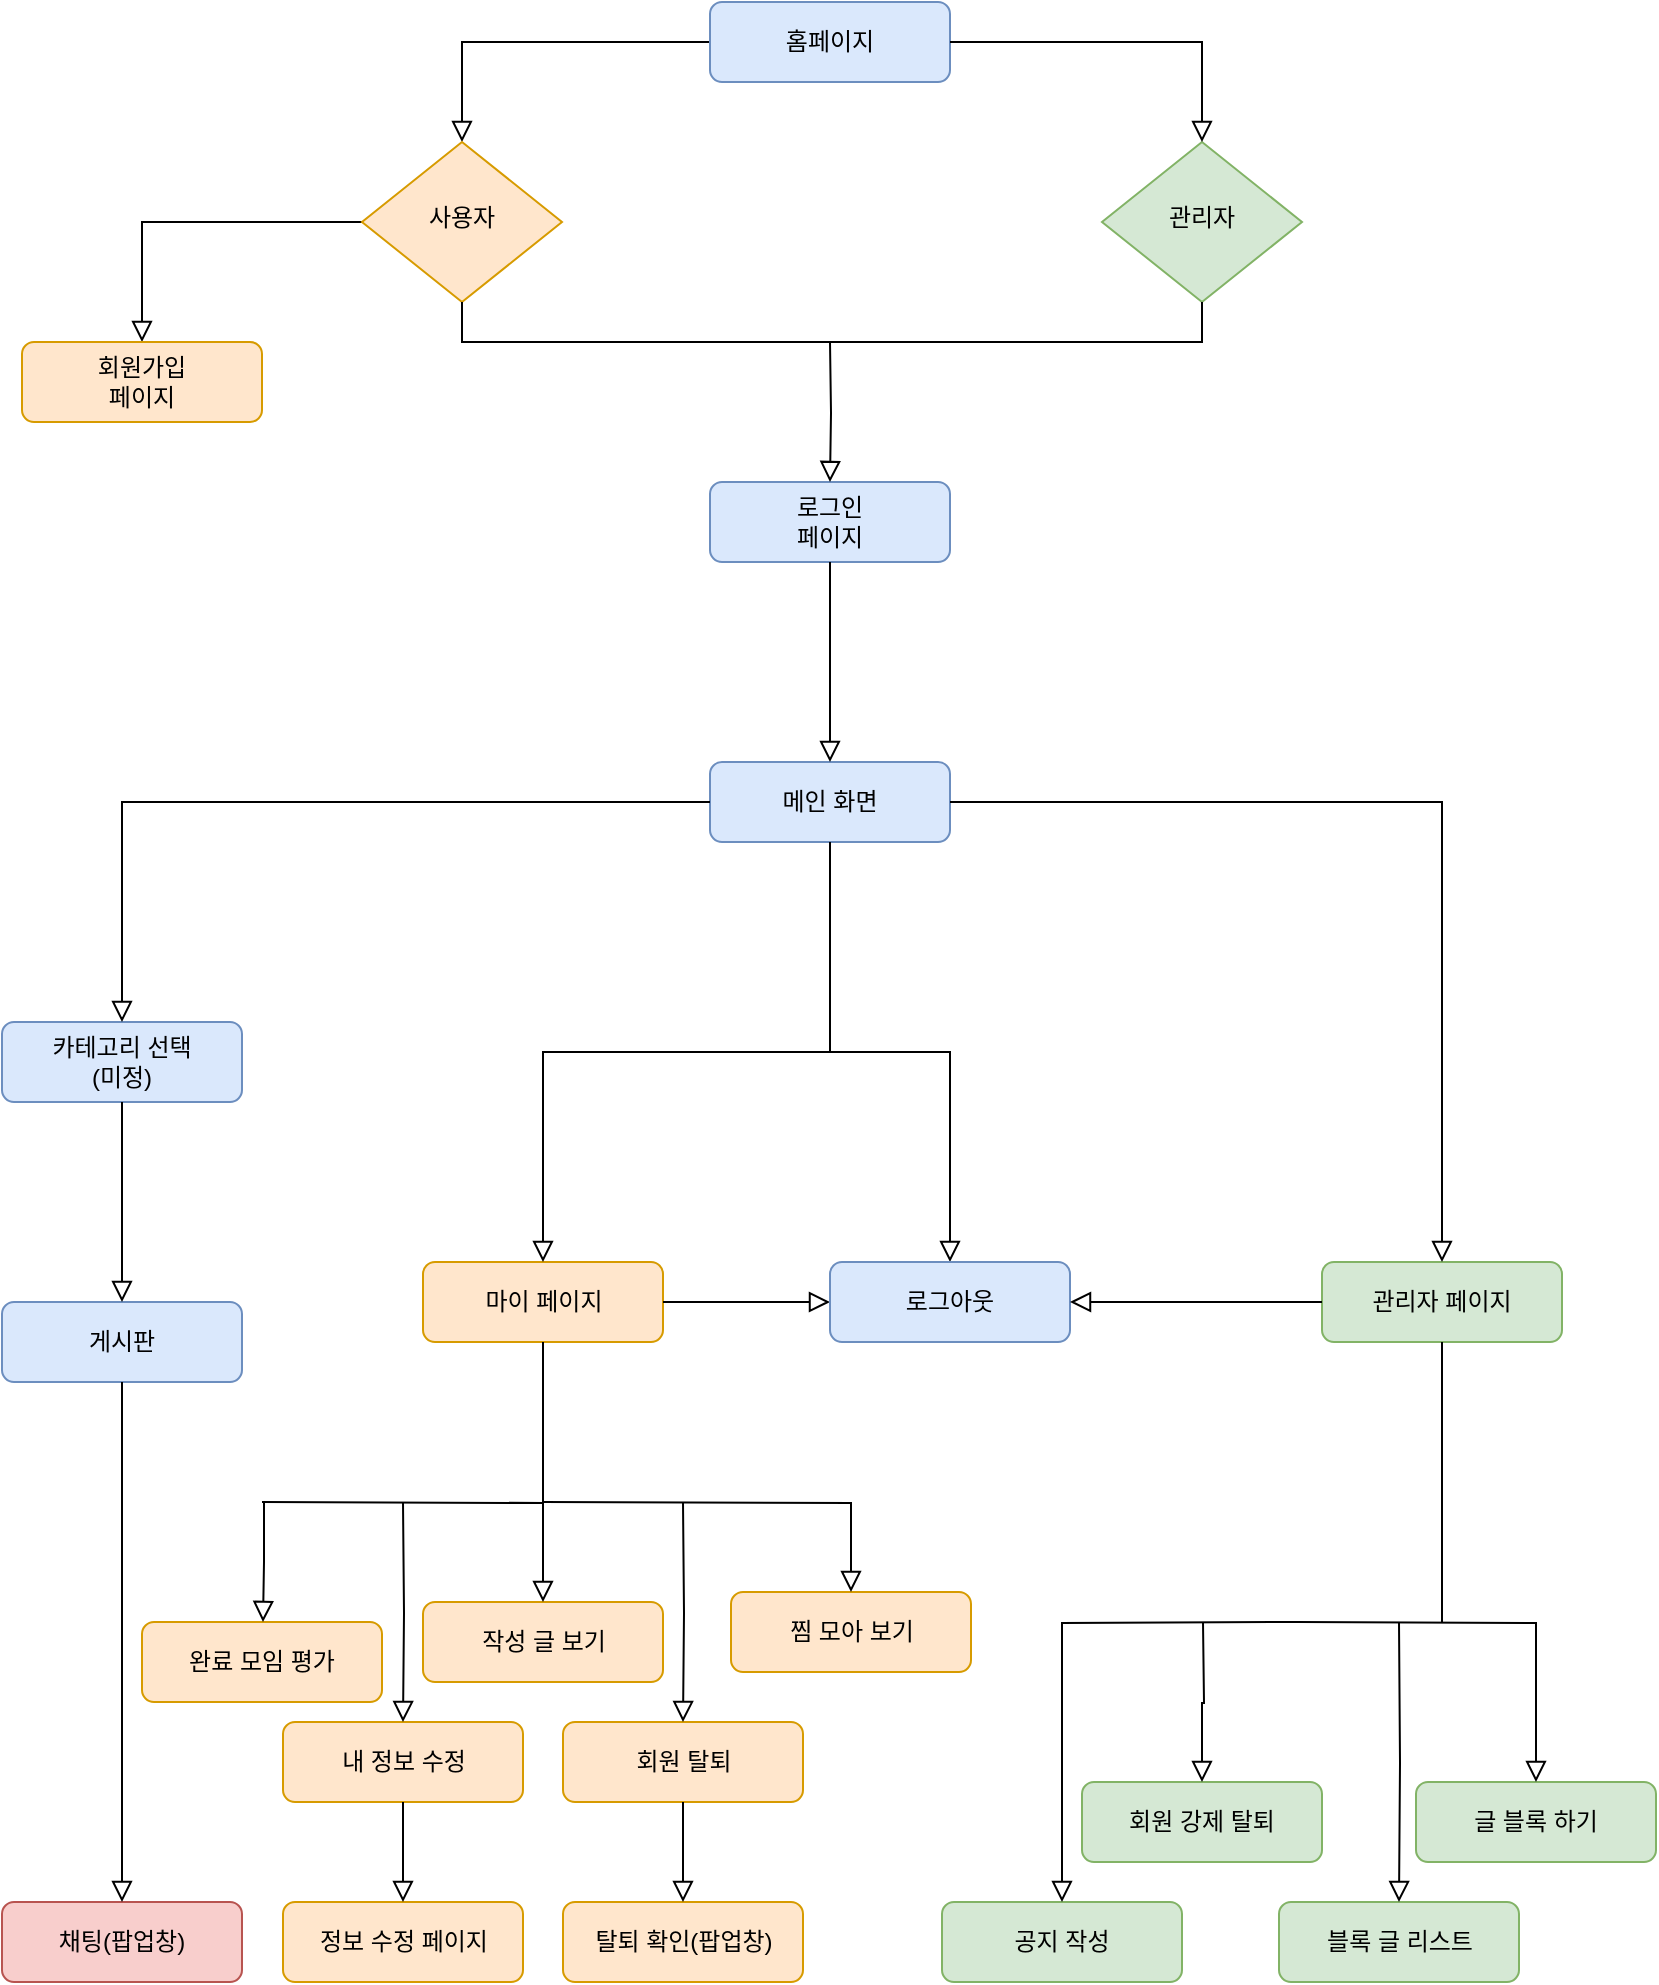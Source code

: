 <mxfile version="17.5.0" type="github">
  <diagram id="C5RBs43oDa-KdzZeNtuy" name="Page-1">
    <mxGraphModel dx="1209" dy="773" grid="1" gridSize="10" guides="1" tooltips="1" connect="1" arrows="1" fold="1" page="1" pageScale="1" pageWidth="827" pageHeight="1169" math="0" shadow="0">
      <root>
        <mxCell id="WIyWlLk6GJQsqaUBKTNV-0" />
        <mxCell id="WIyWlLk6GJQsqaUBKTNV-1" parent="WIyWlLk6GJQsqaUBKTNV-0" />
        <mxCell id="WIyWlLk6GJQsqaUBKTNV-2" value="" style="rounded=0;html=1;jettySize=auto;orthogonalLoop=1;fontSize=11;endArrow=block;endFill=0;endSize=8;strokeWidth=1;shadow=0;labelBackgroundColor=none;edgeStyle=orthogonalEdgeStyle;exitX=0;exitY=0.5;exitDx=0;exitDy=0;" parent="WIyWlLk6GJQsqaUBKTNV-1" source="WIyWlLk6GJQsqaUBKTNV-3" target="WIyWlLk6GJQsqaUBKTNV-6" edge="1">
          <mxGeometry relative="1" as="geometry">
            <mxPoint x="350" y="30" as="sourcePoint" />
          </mxGeometry>
        </mxCell>
        <mxCell id="WIyWlLk6GJQsqaUBKTNV-3" value="홈페이지" style="rounded=1;whiteSpace=wrap;html=1;fontSize=12;glass=0;strokeWidth=1;shadow=0;fillColor=#dae8fc;strokeColor=#6c8ebf;" parent="WIyWlLk6GJQsqaUBKTNV-1" vertex="1">
          <mxGeometry x="354" y="10" width="120" height="40" as="geometry" />
        </mxCell>
        <mxCell id="WIyWlLk6GJQsqaUBKTNV-4" value="" style="rounded=0;html=1;jettySize=auto;orthogonalLoop=1;fontSize=11;endArrow=block;endFill=0;endSize=8;strokeWidth=1;shadow=0;labelBackgroundColor=none;edgeStyle=orthogonalEdgeStyle;entryX=0.5;entryY=0;entryDx=0;entryDy=0;" parent="WIyWlLk6GJQsqaUBKTNV-1" source="WIyWlLk6GJQsqaUBKTNV-6" target="6kUaByh5-gkFW5ITfEK7-3" edge="1">
          <mxGeometry y="20" relative="1" as="geometry">
            <mxPoint as="offset" />
            <mxPoint x="90" y="220" as="targetPoint" />
          </mxGeometry>
        </mxCell>
        <mxCell id="WIyWlLk6GJQsqaUBKTNV-6" value="사용자" style="rhombus;whiteSpace=wrap;html=1;shadow=0;fontFamily=Helvetica;fontSize=12;align=center;strokeWidth=1;spacing=6;spacingTop=-4;fillColor=#ffe6cc;strokeColor=#d79b00;" parent="WIyWlLk6GJQsqaUBKTNV-1" vertex="1">
          <mxGeometry x="180" y="80" width="100" height="80" as="geometry" />
        </mxCell>
        <mxCell id="WIyWlLk6GJQsqaUBKTNV-7" value="공지 작성" style="rounded=1;whiteSpace=wrap;html=1;fontSize=12;glass=0;strokeWidth=1;shadow=0;fillColor=#d5e8d4;strokeColor=#82b366;" parent="WIyWlLk6GJQsqaUBKTNV-1" vertex="1">
          <mxGeometry x="470" y="960" width="120" height="40" as="geometry" />
        </mxCell>
        <mxCell id="WIyWlLk6GJQsqaUBKTNV-12" value="로그인&lt;br&gt;페이지" style="rounded=1;whiteSpace=wrap;html=1;fontSize=12;glass=0;strokeWidth=1;shadow=0;fillColor=#dae8fc;strokeColor=#6c8ebf;" parent="WIyWlLk6GJQsqaUBKTNV-1" vertex="1">
          <mxGeometry x="354" y="250" width="120" height="40" as="geometry" />
        </mxCell>
        <mxCell id="6kUaByh5-gkFW5ITfEK7-0" value="관리자" style="rhombus;whiteSpace=wrap;html=1;shadow=0;fontFamily=Helvetica;fontSize=12;align=center;strokeWidth=1;spacing=6;spacingTop=-4;fillColor=#d5e8d4;strokeColor=#82b366;" vertex="1" parent="WIyWlLk6GJQsqaUBKTNV-1">
          <mxGeometry x="550" y="80" width="100" height="80" as="geometry" />
        </mxCell>
        <mxCell id="6kUaByh5-gkFW5ITfEK7-1" value="" style="rounded=0;html=1;jettySize=auto;orthogonalLoop=1;fontSize=11;endArrow=block;endFill=0;endSize=8;strokeWidth=1;shadow=0;labelBackgroundColor=none;edgeStyle=orthogonalEdgeStyle;exitX=1;exitY=0.5;exitDx=0;exitDy=0;" edge="1" parent="WIyWlLk6GJQsqaUBKTNV-1" source="WIyWlLk6GJQsqaUBKTNV-3" target="6kUaByh5-gkFW5ITfEK7-0">
          <mxGeometry relative="1" as="geometry">
            <mxPoint x="474" y="100" as="sourcePoint" />
            <mxPoint x="220" y="140" as="targetPoint" />
          </mxGeometry>
        </mxCell>
        <mxCell id="6kUaByh5-gkFW5ITfEK7-3" value="회원가입&lt;br&gt;페이지" style="rounded=1;whiteSpace=wrap;html=1;fontSize=12;glass=0;strokeWidth=1;shadow=0;fillColor=#ffe6cc;strokeColor=#d79b00;" vertex="1" parent="WIyWlLk6GJQsqaUBKTNV-1">
          <mxGeometry x="10" y="180" width="120" height="40" as="geometry" />
        </mxCell>
        <mxCell id="6kUaByh5-gkFW5ITfEK7-5" value="메인 화면" style="rounded=1;whiteSpace=wrap;html=1;fontSize=12;glass=0;strokeWidth=1;shadow=0;fillColor=#dae8fc;strokeColor=#6c8ebf;" vertex="1" parent="WIyWlLk6GJQsqaUBKTNV-1">
          <mxGeometry x="354" y="390" width="120" height="40" as="geometry" />
        </mxCell>
        <mxCell id="6kUaByh5-gkFW5ITfEK7-7" value="카테고리 선택&lt;br&gt;(미정)" style="rounded=1;whiteSpace=wrap;html=1;fontSize=12;glass=0;strokeWidth=1;shadow=0;fillColor=#dae8fc;strokeColor=#6c8ebf;" vertex="1" parent="WIyWlLk6GJQsqaUBKTNV-1">
          <mxGeometry y="520" width="120" height="40" as="geometry" />
        </mxCell>
        <mxCell id="6kUaByh5-gkFW5ITfEK7-8" value="마이 페이지" style="rounded=1;whiteSpace=wrap;html=1;fontSize=12;glass=0;strokeWidth=1;shadow=0;fillColor=#ffe6cc;strokeColor=#d79b00;" vertex="1" parent="WIyWlLk6GJQsqaUBKTNV-1">
          <mxGeometry x="210.5" y="640" width="120" height="40" as="geometry" />
        </mxCell>
        <mxCell id="6kUaByh5-gkFW5ITfEK7-9" value="게시판" style="rounded=1;whiteSpace=wrap;html=1;fontSize=12;glass=0;strokeWidth=1;shadow=0;fillColor=#dae8fc;strokeColor=#6c8ebf;" vertex="1" parent="WIyWlLk6GJQsqaUBKTNV-1">
          <mxGeometry y="660" width="120" height="40" as="geometry" />
        </mxCell>
        <mxCell id="6kUaByh5-gkFW5ITfEK7-10" value="채팅(팝업창)" style="rounded=1;whiteSpace=wrap;html=1;fontSize=12;glass=0;strokeWidth=1;shadow=0;fillColor=#f8cecc;strokeColor=#b85450;" vertex="1" parent="WIyWlLk6GJQsqaUBKTNV-1">
          <mxGeometry y="960" width="120" height="40" as="geometry" />
        </mxCell>
        <mxCell id="6kUaByh5-gkFW5ITfEK7-11" value="완료 모임 평가" style="rounded=1;whiteSpace=wrap;html=1;fontSize=12;glass=0;strokeWidth=1;shadow=0;fillColor=#ffe6cc;strokeColor=#d79b00;" vertex="1" parent="WIyWlLk6GJQsqaUBKTNV-1">
          <mxGeometry x="70" y="820" width="120" height="40" as="geometry" />
        </mxCell>
        <mxCell id="6kUaByh5-gkFW5ITfEK7-12" value="작성 글 보기" style="rounded=1;whiteSpace=wrap;html=1;fontSize=12;glass=0;strokeWidth=1;shadow=0;fillColor=#ffe6cc;strokeColor=#d79b00;" vertex="1" parent="WIyWlLk6GJQsqaUBKTNV-1">
          <mxGeometry x="210.5" y="810" width="120" height="40" as="geometry" />
        </mxCell>
        <mxCell id="6kUaByh5-gkFW5ITfEK7-13" value="찜 모아 보기" style="rounded=1;whiteSpace=wrap;html=1;fontSize=12;glass=0;strokeWidth=1;shadow=0;fillColor=#ffe6cc;strokeColor=#d79b00;" vertex="1" parent="WIyWlLk6GJQsqaUBKTNV-1">
          <mxGeometry x="364.5" y="805" width="120" height="40" as="geometry" />
        </mxCell>
        <mxCell id="6kUaByh5-gkFW5ITfEK7-14" value="내 정보 수정" style="rounded=1;whiteSpace=wrap;html=1;fontSize=12;glass=0;strokeWidth=1;shadow=0;fillColor=#ffe6cc;strokeColor=#d79b00;" vertex="1" parent="WIyWlLk6GJQsqaUBKTNV-1">
          <mxGeometry x="140.5" y="870" width="120" height="40" as="geometry" />
        </mxCell>
        <mxCell id="6kUaByh5-gkFW5ITfEK7-15" value="회원 탈퇴" style="rounded=1;whiteSpace=wrap;html=1;fontSize=12;glass=0;strokeWidth=1;shadow=0;fillColor=#ffe6cc;strokeColor=#d79b00;" vertex="1" parent="WIyWlLk6GJQsqaUBKTNV-1">
          <mxGeometry x="280.5" y="870" width="120" height="40" as="geometry" />
        </mxCell>
        <mxCell id="6kUaByh5-gkFW5ITfEK7-16" value="정보 수정 페이지" style="rounded=1;whiteSpace=wrap;html=1;fontSize=12;glass=0;strokeWidth=1;shadow=0;fillColor=#ffe6cc;strokeColor=#d79b00;" vertex="1" parent="WIyWlLk6GJQsqaUBKTNV-1">
          <mxGeometry x="140.5" y="960" width="120" height="40" as="geometry" />
        </mxCell>
        <mxCell id="6kUaByh5-gkFW5ITfEK7-17" value="탈퇴 확인(팝업창)" style="rounded=1;whiteSpace=wrap;html=1;fontSize=12;glass=0;strokeWidth=1;shadow=0;fillColor=#ffe6cc;strokeColor=#d79b00;" vertex="1" parent="WIyWlLk6GJQsqaUBKTNV-1">
          <mxGeometry x="280.5" y="960" width="120" height="40" as="geometry" />
        </mxCell>
        <mxCell id="6kUaByh5-gkFW5ITfEK7-19" value="" style="rounded=0;html=1;jettySize=auto;orthogonalLoop=1;fontSize=11;endArrow=block;endFill=0;endSize=8;strokeWidth=1;shadow=0;labelBackgroundColor=none;edgeStyle=orthogonalEdgeStyle;exitX=0.5;exitY=1;exitDx=0;exitDy=0;" edge="1" parent="WIyWlLk6GJQsqaUBKTNV-1" source="WIyWlLk6GJQsqaUBKTNV-12" target="6kUaByh5-gkFW5ITfEK7-5">
          <mxGeometry relative="1" as="geometry">
            <mxPoint x="100" y="260" as="sourcePoint" />
            <mxPoint x="201" y="259" as="targetPoint" />
          </mxGeometry>
        </mxCell>
        <mxCell id="6kUaByh5-gkFW5ITfEK7-21" value="" style="rounded=0;html=1;jettySize=auto;orthogonalLoop=1;fontSize=11;endArrow=block;endFill=0;endSize=8;strokeWidth=1;shadow=0;labelBackgroundColor=none;edgeStyle=orthogonalEdgeStyle;exitX=0;exitY=0.5;exitDx=0;exitDy=0;" edge="1" parent="WIyWlLk6GJQsqaUBKTNV-1" source="6kUaByh5-gkFW5ITfEK7-5" target="6kUaByh5-gkFW5ITfEK7-7">
          <mxGeometry y="20" relative="1" as="geometry">
            <mxPoint as="offset" />
            <mxPoint x="160" y="470" as="sourcePoint" />
            <mxPoint x="50" y="530" as="targetPoint" />
          </mxGeometry>
        </mxCell>
        <mxCell id="6kUaByh5-gkFW5ITfEK7-22" value="" style="rounded=0;html=1;jettySize=auto;orthogonalLoop=1;fontSize=11;endArrow=block;endFill=0;endSize=8;strokeWidth=1;shadow=0;labelBackgroundColor=none;edgeStyle=orthogonalEdgeStyle;entryX=0.5;entryY=0;entryDx=0;entryDy=0;exitX=0.5;exitY=1;exitDx=0;exitDy=0;" edge="1" parent="WIyWlLk6GJQsqaUBKTNV-1" source="6kUaByh5-gkFW5ITfEK7-5" target="6kUaByh5-gkFW5ITfEK7-6">
          <mxGeometry y="20" relative="1" as="geometry">
            <mxPoint as="offset" />
            <mxPoint x="580" y="460" as="sourcePoint" />
            <mxPoint x="315" y="495" as="targetPoint" />
          </mxGeometry>
        </mxCell>
        <mxCell id="6kUaByh5-gkFW5ITfEK7-23" value="" style="rounded=0;html=1;jettySize=auto;orthogonalLoop=1;fontSize=11;endArrow=block;endFill=0;endSize=8;strokeWidth=1;shadow=0;labelBackgroundColor=none;edgeStyle=orthogonalEdgeStyle;exitX=0.5;exitY=1;exitDx=0;exitDy=0;entryX=0.5;entryY=0;entryDx=0;entryDy=0;" edge="1" parent="WIyWlLk6GJQsqaUBKTNV-1" source="6kUaByh5-gkFW5ITfEK7-5" target="6kUaByh5-gkFW5ITfEK7-8">
          <mxGeometry relative="1" as="geometry">
            <mxPoint x="230" y="458" as="sourcePoint" />
            <mxPoint x="230" y="488" as="targetPoint" />
          </mxGeometry>
        </mxCell>
        <mxCell id="6kUaByh5-gkFW5ITfEK7-26" value="" style="rounded=0;html=1;jettySize=auto;orthogonalLoop=1;fontSize=11;endArrow=block;endFill=0;endSize=8;strokeWidth=1;shadow=0;labelBackgroundColor=none;edgeStyle=orthogonalEdgeStyle;exitX=0.5;exitY=1;exitDx=0;exitDy=0;entryX=0.5;entryY=0;entryDx=0;entryDy=0;" edge="1" parent="WIyWlLk6GJQsqaUBKTNV-1" source="6kUaByh5-gkFW5ITfEK7-7" target="6kUaByh5-gkFW5ITfEK7-9">
          <mxGeometry relative="1" as="geometry">
            <mxPoint x="230" y="570" as="sourcePoint" />
            <mxPoint x="230" y="620" as="targetPoint" />
          </mxGeometry>
        </mxCell>
        <mxCell id="6kUaByh5-gkFW5ITfEK7-27" value="" style="rounded=0;html=1;jettySize=auto;orthogonalLoop=1;fontSize=11;endArrow=block;endFill=0;endSize=8;strokeWidth=1;shadow=0;labelBackgroundColor=none;edgeStyle=orthogonalEdgeStyle;entryX=0.5;entryY=0;entryDx=0;entryDy=0;exitX=0.5;exitY=1;exitDx=0;exitDy=0;" edge="1" parent="WIyWlLk6GJQsqaUBKTNV-1" source="6kUaByh5-gkFW5ITfEK7-9" target="6kUaByh5-gkFW5ITfEK7-10">
          <mxGeometry relative="1" as="geometry">
            <mxPoint x="70" y="700" as="sourcePoint" />
            <mxPoint x="80" y="670" as="targetPoint" />
          </mxGeometry>
        </mxCell>
        <mxCell id="6kUaByh5-gkFW5ITfEK7-29" value="" style="rounded=0;html=1;jettySize=auto;orthogonalLoop=1;fontSize=11;endArrow=block;endFill=0;endSize=8;strokeWidth=1;shadow=0;labelBackgroundColor=none;edgeStyle=orthogonalEdgeStyle;" edge="1" parent="WIyWlLk6GJQsqaUBKTNV-1" target="6kUaByh5-gkFW5ITfEK7-12">
          <mxGeometry relative="1" as="geometry">
            <mxPoint x="130.5" y="760" as="sourcePoint" />
            <mxPoint x="140.5" y="800" as="targetPoint" />
          </mxGeometry>
        </mxCell>
        <mxCell id="6kUaByh5-gkFW5ITfEK7-33" value="" style="rounded=0;html=1;jettySize=auto;orthogonalLoop=1;fontSize=11;endArrow=block;endFill=0;endSize=8;strokeWidth=1;shadow=0;labelBackgroundColor=none;edgeStyle=orthogonalEdgeStyle;entryX=0.5;entryY=0;entryDx=0;entryDy=0;" edge="1" parent="WIyWlLk6GJQsqaUBKTNV-1" target="6kUaByh5-gkFW5ITfEK7-13">
          <mxGeometry relative="1" as="geometry">
            <mxPoint x="270.5" y="760" as="sourcePoint" />
            <mxPoint x="410.5" y="790" as="targetPoint" />
          </mxGeometry>
        </mxCell>
        <mxCell id="6kUaByh5-gkFW5ITfEK7-34" value="" style="rounded=0;html=1;jettySize=auto;orthogonalLoop=1;fontSize=11;endArrow=block;endFill=0;endSize=8;strokeWidth=1;shadow=0;labelBackgroundColor=none;edgeStyle=orthogonalEdgeStyle;exitX=0.5;exitY=1;exitDx=0;exitDy=0;entryX=0.5;entryY=0;entryDx=0;entryDy=0;" edge="1" parent="WIyWlLk6GJQsqaUBKTNV-1" target="6kUaByh5-gkFW5ITfEK7-14">
          <mxGeometry relative="1" as="geometry">
            <mxPoint x="200.5" y="760" as="sourcePoint" />
            <mxPoint x="200.5" y="860" as="targetPoint" />
          </mxGeometry>
        </mxCell>
        <mxCell id="6kUaByh5-gkFW5ITfEK7-35" value="" style="rounded=0;html=1;jettySize=auto;orthogonalLoop=1;fontSize=11;endArrow=block;endFill=0;endSize=8;strokeWidth=1;shadow=0;labelBackgroundColor=none;edgeStyle=orthogonalEdgeStyle;entryX=0.5;entryY=0;entryDx=0;entryDy=0;startArrow=none;" edge="1" parent="WIyWlLk6GJQsqaUBKTNV-1" target="6kUaByh5-gkFW5ITfEK7-15">
          <mxGeometry relative="1" as="geometry">
            <mxPoint x="340.5" y="760" as="sourcePoint" />
            <mxPoint x="340.5" y="870" as="targetPoint" />
          </mxGeometry>
        </mxCell>
        <mxCell id="6kUaByh5-gkFW5ITfEK7-37" value="" style="rounded=0;html=1;jettySize=auto;orthogonalLoop=1;fontSize=11;endArrow=block;endFill=0;endSize=8;strokeWidth=1;shadow=0;labelBackgroundColor=none;edgeStyle=orthogonalEdgeStyle;exitX=0.5;exitY=1;exitDx=0;exitDy=0;entryX=0.5;entryY=0;entryDx=0;entryDy=0;" edge="1" parent="WIyWlLk6GJQsqaUBKTNV-1" source="6kUaByh5-gkFW5ITfEK7-14" target="6kUaByh5-gkFW5ITfEK7-16">
          <mxGeometry relative="1" as="geometry">
            <mxPoint x="200" y="910" as="sourcePoint" />
            <mxPoint x="200" y="1010" as="targetPoint" />
          </mxGeometry>
        </mxCell>
        <mxCell id="6kUaByh5-gkFW5ITfEK7-40" value="" style="rounded=0;html=1;jettySize=auto;orthogonalLoop=1;fontSize=11;endArrow=block;endFill=0;endSize=8;strokeWidth=1;shadow=0;labelBackgroundColor=none;edgeStyle=orthogonalEdgeStyle;entryX=0.5;entryY=0;entryDx=0;entryDy=0;exitX=0.5;exitY=1;exitDx=0;exitDy=0;" edge="1" parent="WIyWlLk6GJQsqaUBKTNV-1" source="6kUaByh5-gkFW5ITfEK7-15" target="6kUaByh5-gkFW5ITfEK7-17">
          <mxGeometry relative="1" as="geometry">
            <mxPoint x="340.5" y="910" as="sourcePoint" />
            <mxPoint x="340" y="1010" as="targetPoint" />
          </mxGeometry>
        </mxCell>
        <mxCell id="6kUaByh5-gkFW5ITfEK7-42" value="" style="rounded=0;html=1;jettySize=auto;orthogonalLoop=1;fontSize=11;endArrow=block;endFill=0;endSize=8;strokeWidth=1;shadow=0;labelBackgroundColor=none;edgeStyle=orthogonalEdgeStyle;exitX=1;exitY=0.5;exitDx=0;exitDy=0;entryX=0;entryY=0.5;entryDx=0;entryDy=0;" edge="1" parent="WIyWlLk6GJQsqaUBKTNV-1" source="6kUaByh5-gkFW5ITfEK7-8" target="6kUaByh5-gkFW5ITfEK7-6">
          <mxGeometry y="20" relative="1" as="geometry">
            <mxPoint as="offset" />
            <mxPoint x="250.5" y="640" as="sourcePoint" />
            <mxPoint x="430.5" y="610" as="targetPoint" />
          </mxGeometry>
        </mxCell>
        <mxCell id="6kUaByh5-gkFW5ITfEK7-47" value="" style="endArrow=none;html=1;rounded=0;entryX=0.5;entryY=1;entryDx=0;entryDy=0;exitX=0.5;exitY=1;exitDx=0;exitDy=0;" edge="1" parent="WIyWlLk6GJQsqaUBKTNV-1" source="WIyWlLk6GJQsqaUBKTNV-6" target="6kUaByh5-gkFW5ITfEK7-0">
          <mxGeometry width="50" height="50" relative="1" as="geometry">
            <mxPoint x="230" y="180" as="sourcePoint" />
            <mxPoint x="600" y="190" as="targetPoint" />
            <Array as="points">
              <mxPoint x="230" y="180" />
              <mxPoint x="600" y="180" />
            </Array>
          </mxGeometry>
        </mxCell>
        <mxCell id="6kUaByh5-gkFW5ITfEK7-48" value="" style="rounded=0;html=1;jettySize=auto;orthogonalLoop=1;fontSize=11;endArrow=block;endFill=0;endSize=8;strokeWidth=1;shadow=0;labelBackgroundColor=none;edgeStyle=orthogonalEdgeStyle;entryX=0.5;entryY=0;entryDx=0;entryDy=0;" edge="1" parent="WIyWlLk6GJQsqaUBKTNV-1" target="WIyWlLk6GJQsqaUBKTNV-12">
          <mxGeometry relative="1" as="geometry">
            <mxPoint x="414" y="180" as="sourcePoint" />
            <mxPoint x="413" y="225" as="targetPoint" />
          </mxGeometry>
        </mxCell>
        <mxCell id="6kUaByh5-gkFW5ITfEK7-6" value="로그아웃" style="rounded=1;whiteSpace=wrap;html=1;fontSize=12;glass=0;strokeWidth=1;shadow=0;fillColor=#dae8fc;strokeColor=#6c8ebf;" vertex="1" parent="WIyWlLk6GJQsqaUBKTNV-1">
          <mxGeometry x="414" y="640" width="120" height="40" as="geometry" />
        </mxCell>
        <mxCell id="6kUaByh5-gkFW5ITfEK7-51" value="글 블록 하기" style="rounded=1;whiteSpace=wrap;html=1;fontSize=12;glass=0;strokeWidth=1;shadow=0;fillColor=#d5e8d4;strokeColor=#82b366;" vertex="1" parent="WIyWlLk6GJQsqaUBKTNV-1">
          <mxGeometry x="707" y="900" width="120" height="40" as="geometry" />
        </mxCell>
        <mxCell id="6kUaByh5-gkFW5ITfEK7-52" value="회원 강제 탈퇴" style="rounded=1;whiteSpace=wrap;html=1;fontSize=12;glass=0;strokeWidth=1;shadow=0;fillColor=#d5e8d4;strokeColor=#82b366;" vertex="1" parent="WIyWlLk6GJQsqaUBKTNV-1">
          <mxGeometry x="540" y="900" width="120" height="40" as="geometry" />
        </mxCell>
        <mxCell id="6kUaByh5-gkFW5ITfEK7-53" value="블록 글 리스트" style="rounded=1;whiteSpace=wrap;html=1;fontSize=12;glass=0;strokeWidth=1;shadow=0;fillColor=#d5e8d4;strokeColor=#82b366;" vertex="1" parent="WIyWlLk6GJQsqaUBKTNV-1">
          <mxGeometry x="638.5" y="960" width="120" height="40" as="geometry" />
        </mxCell>
        <mxCell id="6kUaByh5-gkFW5ITfEK7-55" value="관리자 페이지" style="rounded=1;whiteSpace=wrap;html=1;fontSize=12;glass=0;strokeWidth=1;shadow=0;fillColor=#d5e8d4;strokeColor=#82b366;" vertex="1" parent="WIyWlLk6GJQsqaUBKTNV-1">
          <mxGeometry x="660" y="640" width="120" height="40" as="geometry" />
        </mxCell>
        <mxCell id="6kUaByh5-gkFW5ITfEK7-57" value="" style="rounded=0;html=1;jettySize=auto;orthogonalLoop=1;fontSize=11;endArrow=block;endFill=0;endSize=8;strokeWidth=1;shadow=0;labelBackgroundColor=none;edgeStyle=orthogonalEdgeStyle;exitX=1;exitY=0.5;exitDx=0;exitDy=0;entryX=0.5;entryY=0;entryDx=0;entryDy=0;" edge="1" parent="WIyWlLk6GJQsqaUBKTNV-1" source="6kUaByh5-gkFW5ITfEK7-5" target="6kUaByh5-gkFW5ITfEK7-55">
          <mxGeometry y="20" relative="1" as="geometry">
            <mxPoint as="offset" />
            <mxPoint x="454" y="420" as="sourcePoint" />
            <mxPoint x="480" y="510" as="targetPoint" />
          </mxGeometry>
        </mxCell>
        <mxCell id="6kUaByh5-gkFW5ITfEK7-58" value="" style="rounded=0;html=1;jettySize=auto;orthogonalLoop=1;fontSize=11;endArrow=block;endFill=0;endSize=8;strokeWidth=1;shadow=0;labelBackgroundColor=none;edgeStyle=orthogonalEdgeStyle;entryX=0.5;entryY=0;entryDx=0;entryDy=0;" edge="1" parent="WIyWlLk6GJQsqaUBKTNV-1" target="WIyWlLk6GJQsqaUBKTNV-7">
          <mxGeometry y="20" relative="1" as="geometry">
            <mxPoint as="offset" />
            <mxPoint x="648.5" y="820" as="sourcePoint" />
            <mxPoint x="548.5" y="940" as="targetPoint" />
          </mxGeometry>
        </mxCell>
        <mxCell id="6kUaByh5-gkFW5ITfEK7-59" value="" style="rounded=0;html=1;jettySize=auto;orthogonalLoop=1;fontSize=11;endArrow=block;endFill=0;endSize=8;strokeWidth=1;shadow=0;labelBackgroundColor=none;edgeStyle=orthogonalEdgeStyle;" edge="1" parent="WIyWlLk6GJQsqaUBKTNV-1" target="6kUaByh5-gkFW5ITfEK7-53">
          <mxGeometry y="20" relative="1" as="geometry">
            <mxPoint as="offset" />
            <mxPoint x="698.5" y="820" as="sourcePoint" />
            <mxPoint x="648" y="940" as="targetPoint" />
          </mxGeometry>
        </mxCell>
        <mxCell id="6kUaByh5-gkFW5ITfEK7-61" value="" style="rounded=0;html=1;jettySize=auto;orthogonalLoop=1;fontSize=11;endArrow=block;endFill=0;endSize=8;strokeWidth=1;shadow=0;labelBackgroundColor=none;edgeStyle=orthogonalEdgeStyle;" edge="1" parent="WIyWlLk6GJQsqaUBKTNV-1" target="6kUaByh5-gkFW5ITfEK7-51">
          <mxGeometry y="20" relative="1" as="geometry">
            <mxPoint as="offset" />
            <mxPoint x="648.5" y="820" as="sourcePoint" />
            <mxPoint x="685.5" y="885" as="targetPoint" />
          </mxGeometry>
        </mxCell>
        <mxCell id="6kUaByh5-gkFW5ITfEK7-62" value="" style="rounded=0;html=1;jettySize=auto;orthogonalLoop=1;fontSize=11;endArrow=block;endFill=0;endSize=8;strokeWidth=1;shadow=0;labelBackgroundColor=none;edgeStyle=orthogonalEdgeStyle;entryX=0.5;entryY=0;entryDx=0;entryDy=0;" edge="1" parent="WIyWlLk6GJQsqaUBKTNV-1" target="6kUaByh5-gkFW5ITfEK7-52">
          <mxGeometry relative="1" as="geometry">
            <mxPoint x="600.5" y="820" as="sourcePoint" />
            <mxPoint x="588.5" y="1030" as="targetPoint" />
          </mxGeometry>
        </mxCell>
        <mxCell id="6kUaByh5-gkFW5ITfEK7-64" value="" style="endArrow=none;html=1;rounded=0;entryX=0.5;entryY=1;entryDx=0;entryDy=0;" edge="1" parent="WIyWlLk6GJQsqaUBKTNV-1" target="6kUaByh5-gkFW5ITfEK7-55">
          <mxGeometry width="50" height="50" relative="1" as="geometry">
            <mxPoint x="720" y="820" as="sourcePoint" />
            <mxPoint x="738.5" y="790" as="targetPoint" />
          </mxGeometry>
        </mxCell>
        <mxCell id="6kUaByh5-gkFW5ITfEK7-65" value="" style="rounded=0;html=1;jettySize=auto;orthogonalLoop=1;fontSize=11;endArrow=block;endFill=0;endSize=8;strokeWidth=1;shadow=0;labelBackgroundColor=none;edgeStyle=orthogonalEdgeStyle;exitX=0;exitY=0.5;exitDx=0;exitDy=0;entryX=1;entryY=0.5;entryDx=0;entryDy=0;" edge="1" parent="WIyWlLk6GJQsqaUBKTNV-1" source="6kUaByh5-gkFW5ITfEK7-55" target="6kUaByh5-gkFW5ITfEK7-6">
          <mxGeometry y="20" relative="1" as="geometry">
            <mxPoint as="offset" />
            <mxPoint x="368.5" y="510" as="sourcePoint" />
            <mxPoint x="540" y="660" as="targetPoint" />
          </mxGeometry>
        </mxCell>
        <mxCell id="6kUaByh5-gkFW5ITfEK7-67" value="" style="endArrow=none;html=1;rounded=0;entryX=0.5;entryY=1;entryDx=0;entryDy=0;" edge="1" parent="WIyWlLk6GJQsqaUBKTNV-1" target="6kUaByh5-gkFW5ITfEK7-8">
          <mxGeometry width="50" height="50" relative="1" as="geometry">
            <mxPoint x="270.5" y="760" as="sourcePoint" />
            <mxPoint x="400.5" y="580" as="targetPoint" />
          </mxGeometry>
        </mxCell>
        <mxCell id="6kUaByh5-gkFW5ITfEK7-68" value="" style="rounded=0;html=1;jettySize=auto;orthogonalLoop=1;fontSize=11;endArrow=block;endFill=0;endSize=8;strokeWidth=1;shadow=0;labelBackgroundColor=none;edgeStyle=orthogonalEdgeStyle;exitX=0.5;exitY=1;exitDx=0;exitDy=0;entryX=0.5;entryY=0;entryDx=0;entryDy=0;" edge="1" parent="WIyWlLk6GJQsqaUBKTNV-1">
          <mxGeometry relative="1" as="geometry">
            <mxPoint x="130" y="760" as="sourcePoint" />
            <mxPoint x="130.5" y="820" as="targetPoint" />
            <Array as="points">
              <mxPoint x="131" y="760" />
              <mxPoint x="131" y="790" />
            </Array>
          </mxGeometry>
        </mxCell>
      </root>
    </mxGraphModel>
  </diagram>
</mxfile>
